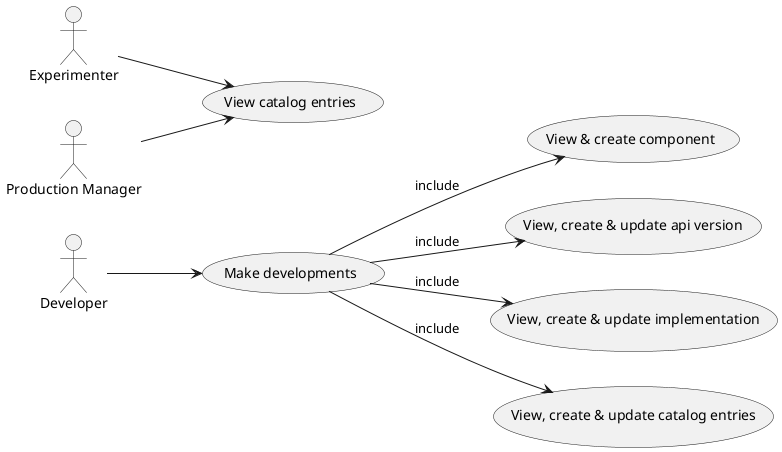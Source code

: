 @startuml
'default
left to right direction


:developer: as "Developer"
:experimenter: as "Experimenter"
:productionManager: as "Production Manager"

(development) as "Make developments"
(componentFeature) as "View & create component"
(apiVersionFeature) as "View, create & update api version"
(implementationFeature) as "View, create & update implementation"
(catalogFeatureManage) as "View, create & update catalog entries"
(catalogFeatureView) as "View catalog entries"


(development) --> (componentFeature) : include
(development) --> (apiVersionFeature) : include
(development) --> (implementationFeature) : include
(development) --> (catalogFeatureManage) : include

developer --> (development)

experimenter --> (catalogFeatureView)
productionManager --> (catalogFeatureView)


@enduml

